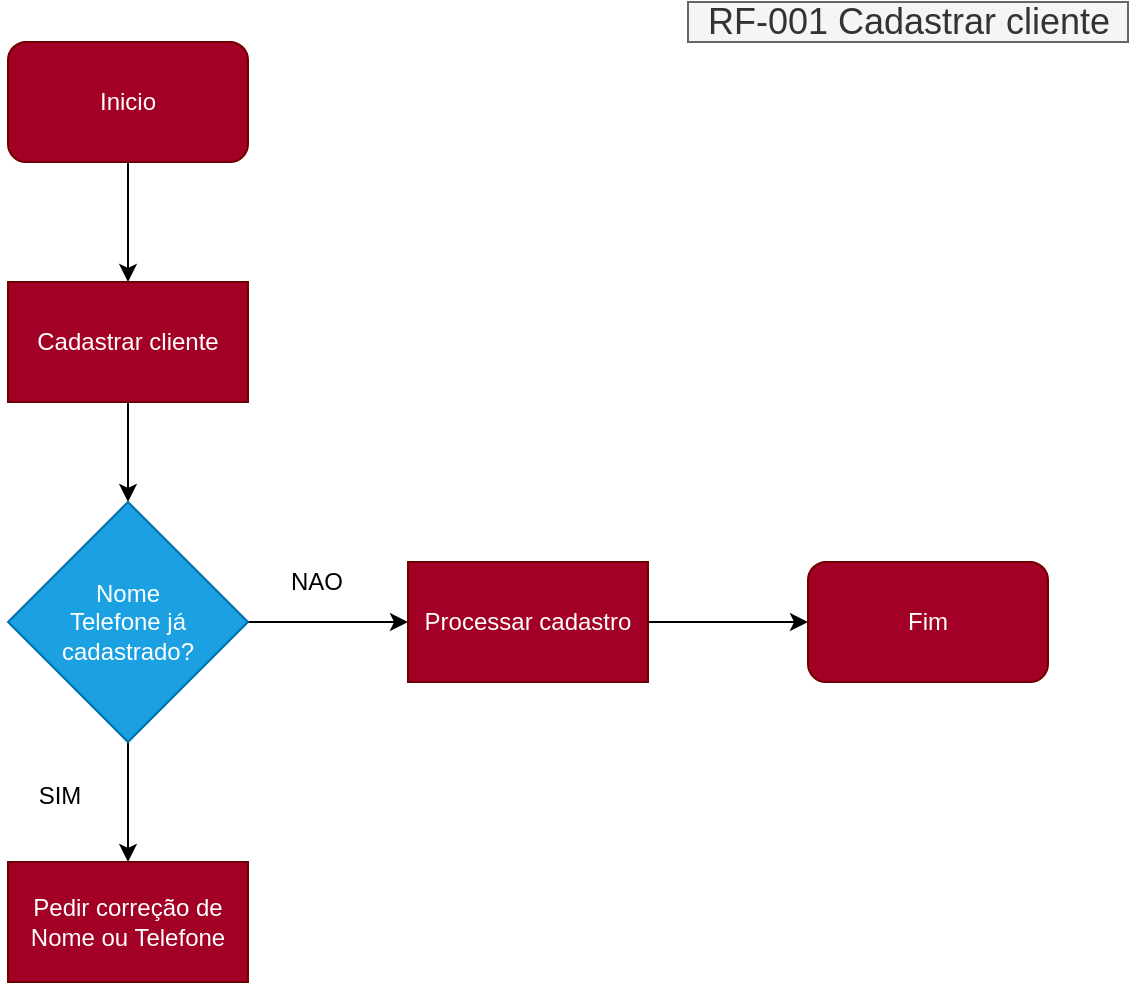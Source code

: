 <mxfile version="26.2.2">
  <diagram id="0tNp9cchUxwaX4cpVTU3" name="Página-1">
    <mxGraphModel dx="874" dy="537" grid="1" gridSize="10" guides="1" tooltips="1" connect="1" arrows="1" fold="1" page="1" pageScale="1" pageWidth="827" pageHeight="1169" math="0" shadow="0">
      <root>
        <mxCell id="0" />
        <mxCell id="1" parent="0" />
        <mxCell id="xoEXGCH5Wbk7ij3Uay1s-2" style="edgeStyle=orthogonalEdgeStyle;rounded=0;orthogonalLoop=1;jettySize=auto;html=1;" parent="1" source="xoEXGCH5Wbk7ij3Uay1s-1" target="xoEXGCH5Wbk7ij3Uay1s-3" edge="1">
          <mxGeometry relative="1" as="geometry">
            <mxPoint x="300" y="160" as="targetPoint" />
          </mxGeometry>
        </mxCell>
        <mxCell id="xoEXGCH5Wbk7ij3Uay1s-1" value="Inicio" style="rounded=1;whiteSpace=wrap;html=1;fillColor=#a20025;fontColor=#ffffff;strokeColor=#6F0000;" parent="1" vertex="1">
          <mxGeometry x="240" y="40" width="120" height="60" as="geometry" />
        </mxCell>
        <mxCell id="xoEXGCH5Wbk7ij3Uay1s-5" style="edgeStyle=orthogonalEdgeStyle;rounded=0;orthogonalLoop=1;jettySize=auto;html=1;entryX=0.5;entryY=0;entryDx=0;entryDy=0;" parent="1" source="xoEXGCH5Wbk7ij3Uay1s-3" target="xoEXGCH5Wbk7ij3Uay1s-4" edge="1">
          <mxGeometry relative="1" as="geometry" />
        </mxCell>
        <mxCell id="xoEXGCH5Wbk7ij3Uay1s-3" value="Cadastrar cliente" style="rounded=0;whiteSpace=wrap;html=1;fillColor=#a20025;fontColor=#ffffff;strokeColor=#6F0000;" parent="1" vertex="1">
          <mxGeometry x="240" y="160" width="120" height="60" as="geometry" />
        </mxCell>
        <mxCell id="xoEXGCH5Wbk7ij3Uay1s-6" style="edgeStyle=orthogonalEdgeStyle;rounded=0;orthogonalLoop=1;jettySize=auto;html=1;entryX=0;entryY=0.5;entryDx=0;entryDy=0;" parent="1" source="xoEXGCH5Wbk7ij3Uay1s-4" target="xoEXGCH5Wbk7ij3Uay1s-7" edge="1">
          <mxGeometry relative="1" as="geometry">
            <mxPoint x="460" y="330" as="targetPoint" />
          </mxGeometry>
        </mxCell>
        <mxCell id="xoEXGCH5Wbk7ij3Uay1s-11" style="edgeStyle=orthogonalEdgeStyle;rounded=0;orthogonalLoop=1;jettySize=auto;html=1;entryX=0.5;entryY=0;entryDx=0;entryDy=0;" parent="1" source="xoEXGCH5Wbk7ij3Uay1s-4" target="xoEXGCH5Wbk7ij3Uay1s-12" edge="1">
          <mxGeometry relative="1" as="geometry">
            <mxPoint x="300" y="480" as="targetPoint" />
          </mxGeometry>
        </mxCell>
        <mxCell id="xoEXGCH5Wbk7ij3Uay1s-4" value="Nome&lt;div&gt;&lt;span style=&quot;background-color: transparent; color: light-dark(rgb(255, 255, 255), rgb(18, 18, 18));&quot;&gt;Telefone já cadastrado?&lt;/span&gt;&lt;/div&gt;" style="rhombus;whiteSpace=wrap;html=1;fillColor=#1ba1e2;fontColor=#ffffff;strokeColor=#006EAF;" parent="1" vertex="1">
          <mxGeometry x="240" y="270" width="120" height="120" as="geometry" />
        </mxCell>
        <mxCell id="xoEXGCH5Wbk7ij3Uay1s-8" style="edgeStyle=orthogonalEdgeStyle;rounded=0;orthogonalLoop=1;jettySize=auto;html=1;" parent="1" source="xoEXGCH5Wbk7ij3Uay1s-7" target="xoEXGCH5Wbk7ij3Uay1s-9" edge="1">
          <mxGeometry relative="1" as="geometry">
            <mxPoint x="680" y="330" as="targetPoint" />
          </mxGeometry>
        </mxCell>
        <mxCell id="xoEXGCH5Wbk7ij3Uay1s-7" value="Processar cadastro" style="rounded=0;whiteSpace=wrap;html=1;fillColor=#a20025;fontColor=#ffffff;strokeColor=#6F0000;" parent="1" vertex="1">
          <mxGeometry x="440" y="300" width="120" height="60" as="geometry" />
        </mxCell>
        <mxCell id="xoEXGCH5Wbk7ij3Uay1s-9" value="Fim" style="rounded=1;whiteSpace=wrap;html=1;fillColor=#a20025;fontColor=#ffffff;strokeColor=#6F0000;" parent="1" vertex="1">
          <mxGeometry x="640" y="300" width="120" height="60" as="geometry" />
        </mxCell>
        <mxCell id="xoEXGCH5Wbk7ij3Uay1s-10" value="NAO" style="text;html=1;align=center;verticalAlign=middle;resizable=0;points=[];autosize=1;strokeColor=none;fillColor=none;" parent="1" vertex="1">
          <mxGeometry x="374" y="300" width="40" height="20" as="geometry" />
        </mxCell>
        <mxCell id="xoEXGCH5Wbk7ij3Uay1s-12" value="Pedir correção de Nome ou Telefone" style="rounded=0;whiteSpace=wrap;html=1;fillColor=#a20025;fontColor=#ffffff;strokeColor=#6F0000;" parent="1" vertex="1">
          <mxGeometry x="240" y="450" width="120" height="60" as="geometry" />
        </mxCell>
        <mxCell id="xoEXGCH5Wbk7ij3Uay1s-13" value="SIM" style="text;html=1;strokeColor=none;fillColor=none;align=center;verticalAlign=middle;whiteSpace=wrap;rounded=0;" parent="1" vertex="1">
          <mxGeometry x="236" y="402" width="60" height="30" as="geometry" />
        </mxCell>
        <mxCell id="xoEXGCH5Wbk7ij3Uay1s-15" value="&lt;font style=&quot;font-size: 18px&quot;&gt;RF-001 Cadastrar cliente&lt;/font&gt;" style="text;html=1;align=center;verticalAlign=middle;resizable=0;points=[];autosize=1;strokeColor=#666666;fillColor=#f5f5f5;fontColor=#333333;" parent="1" vertex="1">
          <mxGeometry x="580" y="20" width="220" height="20" as="geometry" />
        </mxCell>
      </root>
    </mxGraphModel>
  </diagram>
</mxfile>
